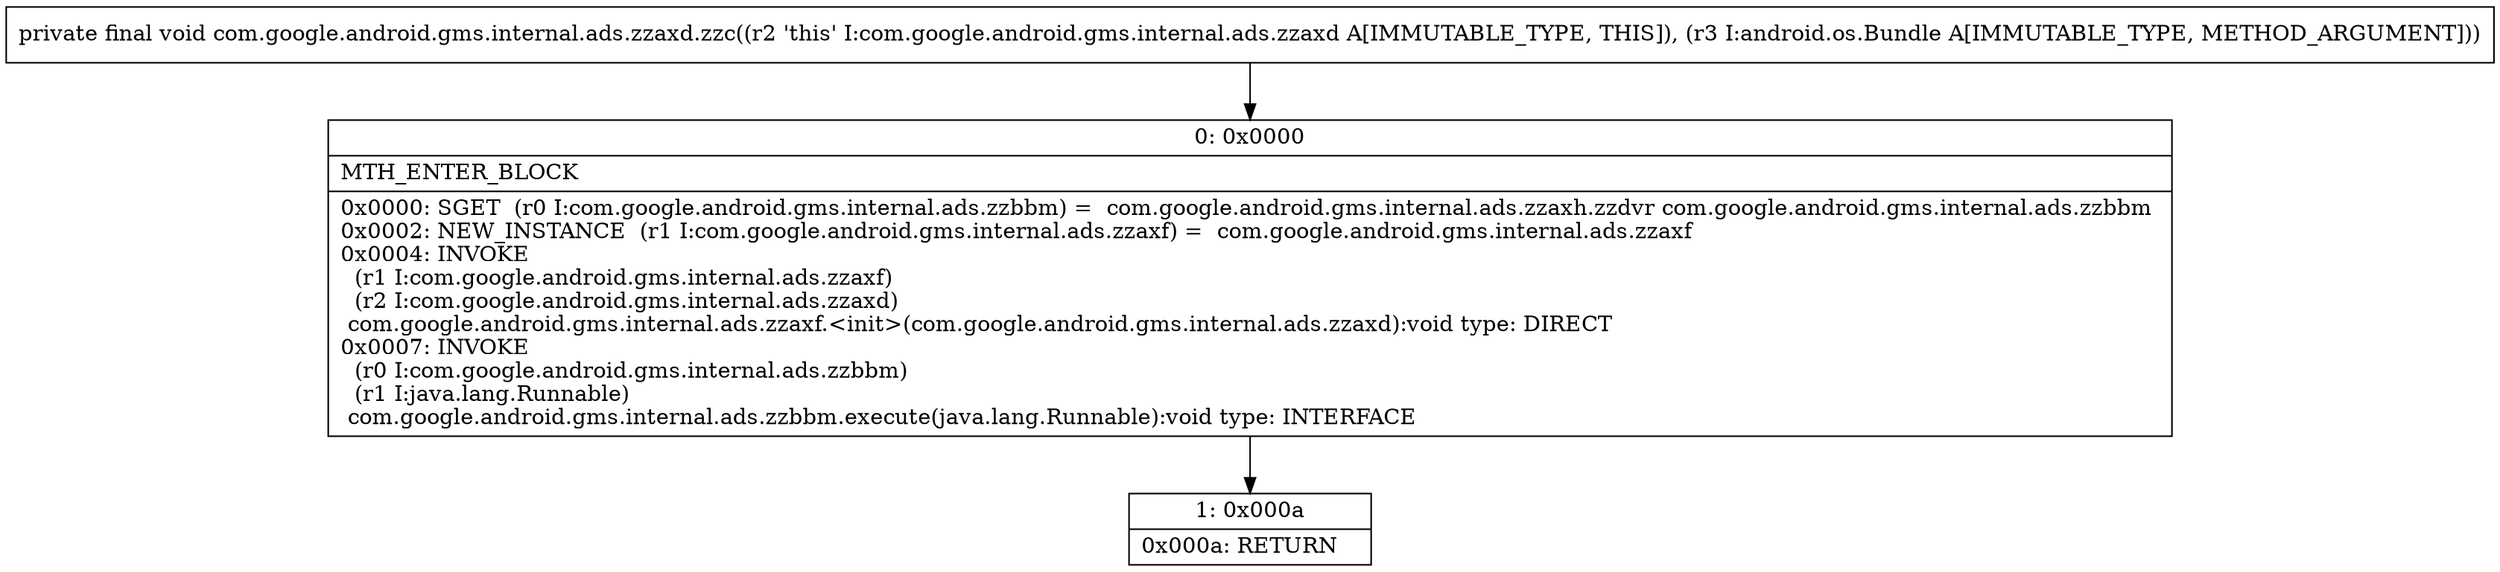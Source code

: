 digraph "CFG forcom.google.android.gms.internal.ads.zzaxd.zzc(Landroid\/os\/Bundle;)V" {
Node_0 [shape=record,label="{0\:\ 0x0000|MTH_ENTER_BLOCK\l|0x0000: SGET  (r0 I:com.google.android.gms.internal.ads.zzbbm) =  com.google.android.gms.internal.ads.zzaxh.zzdvr com.google.android.gms.internal.ads.zzbbm \l0x0002: NEW_INSTANCE  (r1 I:com.google.android.gms.internal.ads.zzaxf) =  com.google.android.gms.internal.ads.zzaxf \l0x0004: INVOKE  \l  (r1 I:com.google.android.gms.internal.ads.zzaxf)\l  (r2 I:com.google.android.gms.internal.ads.zzaxd)\l com.google.android.gms.internal.ads.zzaxf.\<init\>(com.google.android.gms.internal.ads.zzaxd):void type: DIRECT \l0x0007: INVOKE  \l  (r0 I:com.google.android.gms.internal.ads.zzbbm)\l  (r1 I:java.lang.Runnable)\l com.google.android.gms.internal.ads.zzbbm.execute(java.lang.Runnable):void type: INTERFACE \l}"];
Node_1 [shape=record,label="{1\:\ 0x000a|0x000a: RETURN   \l}"];
MethodNode[shape=record,label="{private final void com.google.android.gms.internal.ads.zzaxd.zzc((r2 'this' I:com.google.android.gms.internal.ads.zzaxd A[IMMUTABLE_TYPE, THIS]), (r3 I:android.os.Bundle A[IMMUTABLE_TYPE, METHOD_ARGUMENT])) }"];
MethodNode -> Node_0;
Node_0 -> Node_1;
}

